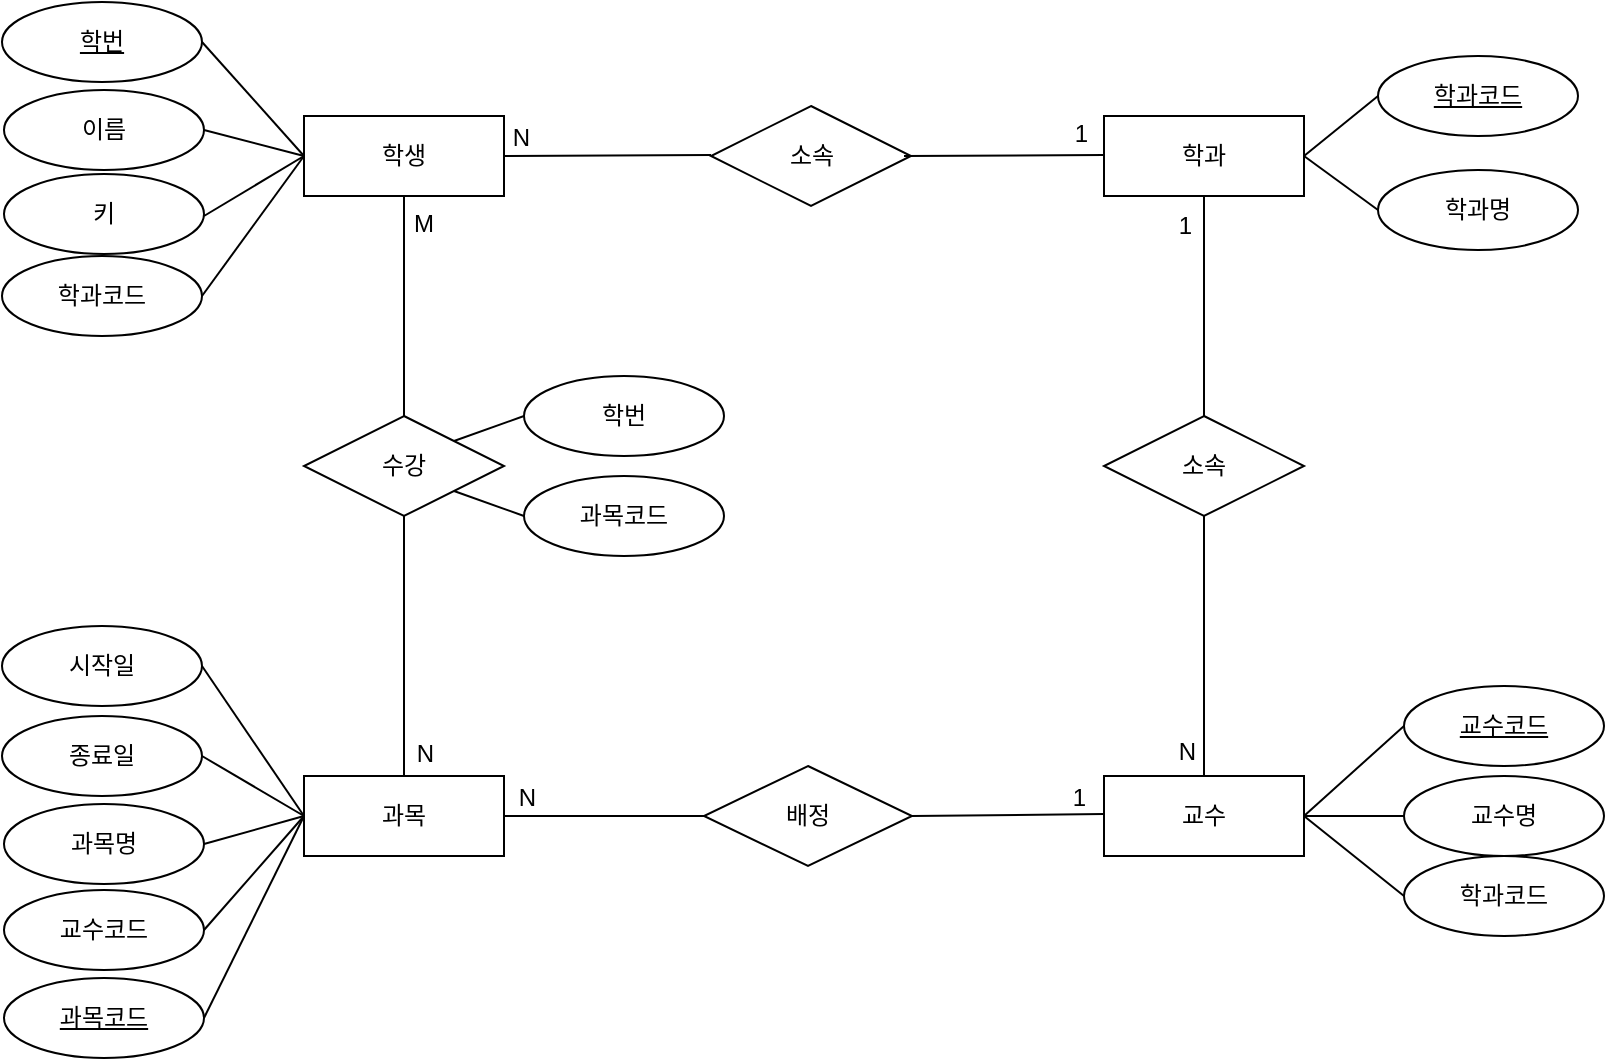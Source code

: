 <mxfile version="23.0.2" type="github" pages="2">
  <diagram name="erd" id="zrvRrGHf2FYSujszkYFT">
    <mxGraphModel dx="1434" dy="772" grid="0" gridSize="10" guides="1" tooltips="1" connect="1" arrows="1" fold="1" page="1" pageScale="1" pageWidth="827" pageHeight="1169" math="0" shadow="0">
      <root>
        <mxCell id="0" />
        <mxCell id="1" parent="0" />
        <mxCell id="1-gHV8yw1HiO9g8ATsyc-1" value="학생" style="whiteSpace=wrap;html=1;align=center;" vertex="1" parent="1">
          <mxGeometry x="170" y="90" width="100" height="40" as="geometry" />
        </mxCell>
        <mxCell id="1-gHV8yw1HiO9g8ATsyc-2" value="학번" style="ellipse;whiteSpace=wrap;html=1;align=center;fontStyle=4;" vertex="1" parent="1">
          <mxGeometry x="19" y="33" width="100" height="40" as="geometry" />
        </mxCell>
        <mxCell id="1-gHV8yw1HiO9g8ATsyc-3" value="이름" style="ellipse;whiteSpace=wrap;html=1;align=center;" vertex="1" parent="1">
          <mxGeometry x="20" y="77" width="100" height="40" as="geometry" />
        </mxCell>
        <mxCell id="1-gHV8yw1HiO9g8ATsyc-4" value="키" style="ellipse;whiteSpace=wrap;html=1;align=center;" vertex="1" parent="1">
          <mxGeometry x="20" y="119" width="100" height="40" as="geometry" />
        </mxCell>
        <mxCell id="1-gHV8yw1HiO9g8ATsyc-5" value="학과코드" style="ellipse;whiteSpace=wrap;html=1;align=center;" vertex="1" parent="1">
          <mxGeometry x="19" y="160" width="100" height="40" as="geometry" />
        </mxCell>
        <mxCell id="1-gHV8yw1HiO9g8ATsyc-6" value="학과" style="whiteSpace=wrap;html=1;align=center;" vertex="1" parent="1">
          <mxGeometry x="570" y="90" width="100" height="40" as="geometry" />
        </mxCell>
        <mxCell id="1-gHV8yw1HiO9g8ATsyc-7" value="학과코드" style="ellipse;whiteSpace=wrap;html=1;align=center;fontStyle=4;" vertex="1" parent="1">
          <mxGeometry x="707" y="60" width="100" height="40" as="geometry" />
        </mxCell>
        <mxCell id="1-gHV8yw1HiO9g8ATsyc-8" value="학과명" style="ellipse;whiteSpace=wrap;html=1;align=center;" vertex="1" parent="1">
          <mxGeometry x="707" y="117" width="100" height="40" as="geometry" />
        </mxCell>
        <mxCell id="1-gHV8yw1HiO9g8ATsyc-11" value="교수" style="whiteSpace=wrap;html=1;align=center;" vertex="1" parent="1">
          <mxGeometry x="570" y="420" width="100" height="40" as="geometry" />
        </mxCell>
        <mxCell id="1-gHV8yw1HiO9g8ATsyc-12" value="교수코드" style="ellipse;whiteSpace=wrap;html=1;align=center;fontStyle=4;" vertex="1" parent="1">
          <mxGeometry x="720" y="375" width="100" height="40" as="geometry" />
        </mxCell>
        <mxCell id="1-gHV8yw1HiO9g8ATsyc-13" value="교수명" style="ellipse;whiteSpace=wrap;html=1;align=center;" vertex="1" parent="1">
          <mxGeometry x="720" y="420" width="100" height="40" as="geometry" />
        </mxCell>
        <mxCell id="1-gHV8yw1HiO9g8ATsyc-14" value="학과코드" style="ellipse;whiteSpace=wrap;html=1;align=center;" vertex="1" parent="1">
          <mxGeometry x="720" y="460" width="100" height="40" as="geometry" />
        </mxCell>
        <mxCell id="1-gHV8yw1HiO9g8ATsyc-15" value="과목" style="whiteSpace=wrap;html=1;align=center;" vertex="1" parent="1">
          <mxGeometry x="170" y="420" width="100" height="40" as="geometry" />
        </mxCell>
        <mxCell id="1-gHV8yw1HiO9g8ATsyc-16" value="과목코드" style="ellipse;whiteSpace=wrap;html=1;align=center;fontStyle=4;" vertex="1" parent="1">
          <mxGeometry x="20" y="521" width="100" height="40" as="geometry" />
        </mxCell>
        <mxCell id="1-gHV8yw1HiO9g8ATsyc-17" value="과목명" style="ellipse;whiteSpace=wrap;html=1;align=center;" vertex="1" parent="1">
          <mxGeometry x="20" y="434" width="100" height="40" as="geometry" />
        </mxCell>
        <mxCell id="1-gHV8yw1HiO9g8ATsyc-18" value="교수코드" style="ellipse;whiteSpace=wrap;html=1;align=center;" vertex="1" parent="1">
          <mxGeometry x="20" y="477" width="100" height="40" as="geometry" />
        </mxCell>
        <mxCell id="1-gHV8yw1HiO9g8ATsyc-19" value="시작일" style="ellipse;whiteSpace=wrap;html=1;align=center;" vertex="1" parent="1">
          <mxGeometry x="19" y="345" width="100" height="40" as="geometry" />
        </mxCell>
        <mxCell id="1-gHV8yw1HiO9g8ATsyc-20" value="종료일" style="ellipse;whiteSpace=wrap;html=1;align=center;" vertex="1" parent="1">
          <mxGeometry x="19" y="390" width="100" height="40" as="geometry" />
        </mxCell>
        <mxCell id="1-gHV8yw1HiO9g8ATsyc-23" value="소속" style="shape=rhombus;perimeter=rhombusPerimeter;whiteSpace=wrap;html=1;align=center;" vertex="1" parent="1">
          <mxGeometry x="570" y="240" width="100" height="50" as="geometry" />
        </mxCell>
        <mxCell id="1-gHV8yw1HiO9g8ATsyc-25" value="소속" style="shape=rhombus;perimeter=rhombusPerimeter;whiteSpace=wrap;html=1;align=center;" vertex="1" parent="1">
          <mxGeometry x="373.5" y="85" width="100" height="50" as="geometry" />
        </mxCell>
        <mxCell id="1-gHV8yw1HiO9g8ATsyc-26" value="" style="endArrow=none;html=1;rounded=0;" edge="1" parent="1">
          <mxGeometry relative="1" as="geometry">
            <mxPoint x="470" y="110" as="sourcePoint" />
            <mxPoint x="570" y="109.5" as="targetPoint" />
          </mxGeometry>
        </mxCell>
        <mxCell id="1-gHV8yw1HiO9g8ATsyc-27" value="1" style="resizable=0;html=1;whiteSpace=wrap;align=right;verticalAlign=bottom;" connectable="0" vertex="1" parent="1-gHV8yw1HiO9g8ATsyc-26">
          <mxGeometry x="1" relative="1" as="geometry">
            <mxPoint x="-6" y="-2" as="offset" />
          </mxGeometry>
        </mxCell>
        <mxCell id="1-gHV8yw1HiO9g8ATsyc-28" value="" style="endArrow=none;html=1;rounded=0;" edge="1" parent="1">
          <mxGeometry relative="1" as="geometry">
            <mxPoint x="270" y="110" as="sourcePoint" />
            <mxPoint x="373.5" y="109.5" as="targetPoint" />
          </mxGeometry>
        </mxCell>
        <mxCell id="1-gHV8yw1HiO9g8ATsyc-29" value="N" style="resizable=0;html=1;whiteSpace=wrap;align=right;verticalAlign=bottom;" connectable="0" vertex="1" parent="1-gHV8yw1HiO9g8ATsyc-28">
          <mxGeometry x="1" relative="1" as="geometry">
            <mxPoint x="-89" as="offset" />
          </mxGeometry>
        </mxCell>
        <mxCell id="1-gHV8yw1HiO9g8ATsyc-30" value="" style="endArrow=none;html=1;rounded=0;entryX=0.5;entryY=0;entryDx=0;entryDy=0;exitX=0.5;exitY=1;exitDx=0;exitDy=0;" edge="1" parent="1" source="1-gHV8yw1HiO9g8ATsyc-23" target="1-gHV8yw1HiO9g8ATsyc-11">
          <mxGeometry relative="1" as="geometry">
            <mxPoint x="340" y="400" as="sourcePoint" />
            <mxPoint x="500" y="400" as="targetPoint" />
          </mxGeometry>
        </mxCell>
        <mxCell id="1-gHV8yw1HiO9g8ATsyc-31" value="N" style="resizable=0;html=1;whiteSpace=wrap;align=right;verticalAlign=bottom;" connectable="0" vertex="1" parent="1-gHV8yw1HiO9g8ATsyc-30">
          <mxGeometry x="1" relative="1" as="geometry">
            <mxPoint x="-3" y="-4" as="offset" />
          </mxGeometry>
        </mxCell>
        <mxCell id="1-gHV8yw1HiO9g8ATsyc-32" value="" style="endArrow=none;html=1;rounded=0;entryX=0.5;entryY=1;entryDx=0;entryDy=0;exitX=0.5;exitY=0;exitDx=0;exitDy=0;" edge="1" parent="1" source="1-gHV8yw1HiO9g8ATsyc-23" target="1-gHV8yw1HiO9g8ATsyc-6">
          <mxGeometry relative="1" as="geometry">
            <mxPoint x="520" y="210" as="sourcePoint" />
            <mxPoint x="680" y="210" as="targetPoint" />
          </mxGeometry>
        </mxCell>
        <mxCell id="1-gHV8yw1HiO9g8ATsyc-33" value="1" style="resizable=0;html=1;whiteSpace=wrap;align=right;verticalAlign=bottom;" connectable="0" vertex="1" parent="1-gHV8yw1HiO9g8ATsyc-32">
          <mxGeometry x="1" relative="1" as="geometry">
            <mxPoint x="-5" y="23" as="offset" />
          </mxGeometry>
        </mxCell>
        <mxCell id="1-gHV8yw1HiO9g8ATsyc-34" value="배정" style="shape=rhombus;perimeter=rhombusPerimeter;whiteSpace=wrap;html=1;align=center;" vertex="1" parent="1">
          <mxGeometry x="370" y="415" width="104" height="50" as="geometry" />
        </mxCell>
        <mxCell id="1-gHV8yw1HiO9g8ATsyc-35" value="" style="endArrow=none;html=1;rounded=0;exitX=1;exitY=0.5;exitDx=0;exitDy=0;" edge="1" parent="1" source="1-gHV8yw1HiO9g8ATsyc-34">
          <mxGeometry relative="1" as="geometry">
            <mxPoint x="480" y="439" as="sourcePoint" />
            <mxPoint x="570" y="439" as="targetPoint" />
          </mxGeometry>
        </mxCell>
        <mxCell id="1-gHV8yw1HiO9g8ATsyc-36" value="1" style="resizable=0;html=1;whiteSpace=wrap;align=right;verticalAlign=bottom;" connectable="0" vertex="1" parent="1-gHV8yw1HiO9g8ATsyc-35">
          <mxGeometry x="1" relative="1" as="geometry">
            <mxPoint x="-7" as="offset" />
          </mxGeometry>
        </mxCell>
        <mxCell id="1-gHV8yw1HiO9g8ATsyc-37" value="" style="endArrow=none;html=1;rounded=0;entryX=1;entryY=0.5;entryDx=0;entryDy=0;" edge="1" parent="1" target="1-gHV8yw1HiO9g8ATsyc-15">
          <mxGeometry relative="1" as="geometry">
            <mxPoint x="370" y="440" as="sourcePoint" />
            <mxPoint x="440" y="499.5" as="targetPoint" />
          </mxGeometry>
        </mxCell>
        <mxCell id="1-gHV8yw1HiO9g8ATsyc-38" value="N" style="resizable=0;html=1;whiteSpace=wrap;align=right;verticalAlign=bottom;" connectable="0" vertex="1" parent="1-gHV8yw1HiO9g8ATsyc-37">
          <mxGeometry x="1" relative="1" as="geometry">
            <mxPoint x="17" y="-1" as="offset" />
          </mxGeometry>
        </mxCell>
        <mxCell id="1-gHV8yw1HiO9g8ATsyc-41" value="" style="endArrow=none;html=1;rounded=0;exitX=0.5;exitY=1;exitDx=0;exitDy=0;" edge="1" parent="1" source="1-gHV8yw1HiO9g8ATsyc-1" target="1-gHV8yw1HiO9g8ATsyc-15">
          <mxGeometry relative="1" as="geometry">
            <mxPoint x="340" y="400" as="sourcePoint" />
            <mxPoint x="500" y="400" as="targetPoint" />
          </mxGeometry>
        </mxCell>
        <mxCell id="1-gHV8yw1HiO9g8ATsyc-42" value="M" style="resizable=0;html=1;whiteSpace=wrap;align=left;verticalAlign=bottom;" connectable="0" vertex="1" parent="1-gHV8yw1HiO9g8ATsyc-41">
          <mxGeometry x="-1" relative="1" as="geometry">
            <mxPoint x="3" y="22" as="offset" />
          </mxGeometry>
        </mxCell>
        <mxCell id="1-gHV8yw1HiO9g8ATsyc-43" value="N" style="resizable=0;html=1;whiteSpace=wrap;align=right;verticalAlign=bottom;" connectable="0" vertex="1" parent="1-gHV8yw1HiO9g8ATsyc-41">
          <mxGeometry x="1" relative="1" as="geometry">
            <mxPoint x="16" y="-3" as="offset" />
          </mxGeometry>
        </mxCell>
        <mxCell id="1-gHV8yw1HiO9g8ATsyc-22" value="수강" style="shape=rhombus;perimeter=rhombusPerimeter;whiteSpace=wrap;html=1;align=center;" vertex="1" parent="1">
          <mxGeometry x="170" y="240" width="100" height="50" as="geometry" />
        </mxCell>
        <mxCell id="1-gHV8yw1HiO9g8ATsyc-44" value="" style="endArrow=none;html=1;rounded=0;entryX=1;entryY=0.5;entryDx=0;entryDy=0;exitX=0;exitY=0.5;exitDx=0;exitDy=0;" edge="1" parent="1" source="1-gHV8yw1HiO9g8ATsyc-12" target="1-gHV8yw1HiO9g8ATsyc-11">
          <mxGeometry relative="1" as="geometry">
            <mxPoint x="330" y="400" as="sourcePoint" />
            <mxPoint x="490" y="400" as="targetPoint" />
          </mxGeometry>
        </mxCell>
        <mxCell id="1-gHV8yw1HiO9g8ATsyc-45" value="" style="endArrow=none;html=1;rounded=0;entryX=1;entryY=0.5;entryDx=0;entryDy=0;exitX=0;exitY=0.5;exitDx=0;exitDy=0;" edge="1" parent="1" source="1-gHV8yw1HiO9g8ATsyc-13" target="1-gHV8yw1HiO9g8ATsyc-11">
          <mxGeometry relative="1" as="geometry">
            <mxPoint x="730" y="405" as="sourcePoint" />
            <mxPoint x="680" y="450" as="targetPoint" />
          </mxGeometry>
        </mxCell>
        <mxCell id="1-gHV8yw1HiO9g8ATsyc-46" value="" style="endArrow=none;html=1;rounded=0;entryX=1;entryY=0.5;entryDx=0;entryDy=0;exitX=0;exitY=0.5;exitDx=0;exitDy=0;" edge="1" parent="1" source="1-gHV8yw1HiO9g8ATsyc-14" target="1-gHV8yw1HiO9g8ATsyc-11">
          <mxGeometry relative="1" as="geometry">
            <mxPoint x="730" y="450" as="sourcePoint" />
            <mxPoint x="680" y="450" as="targetPoint" />
          </mxGeometry>
        </mxCell>
        <mxCell id="1-gHV8yw1HiO9g8ATsyc-47" value="" style="endArrow=none;html=1;rounded=0;entryX=1;entryY=0.5;entryDx=0;entryDy=0;exitX=0;exitY=0.5;exitDx=0;exitDy=0;" edge="1" parent="1" source="1-gHV8yw1HiO9g8ATsyc-15" target="1-gHV8yw1HiO9g8ATsyc-19">
          <mxGeometry relative="1" as="geometry">
            <mxPoint x="170" y="400" as="sourcePoint" />
            <mxPoint x="120" y="360" as="targetPoint" />
          </mxGeometry>
        </mxCell>
        <mxCell id="1-gHV8yw1HiO9g8ATsyc-48" value="" style="endArrow=none;html=1;rounded=0;entryX=1;entryY=0.5;entryDx=0;entryDy=0;" edge="1" parent="1" target="1-gHV8yw1HiO9g8ATsyc-20">
          <mxGeometry relative="1" as="geometry">
            <mxPoint x="170" y="440" as="sourcePoint" />
            <mxPoint x="129" y="375" as="targetPoint" />
          </mxGeometry>
        </mxCell>
        <mxCell id="1-gHV8yw1HiO9g8ATsyc-49" value="" style="endArrow=none;html=1;rounded=0;entryX=1;entryY=0.5;entryDx=0;entryDy=0;exitX=0;exitY=0.5;exitDx=0;exitDy=0;" edge="1" parent="1" source="1-gHV8yw1HiO9g8ATsyc-15" target="1-gHV8yw1HiO9g8ATsyc-17">
          <mxGeometry relative="1" as="geometry">
            <mxPoint x="180" y="450" as="sourcePoint" />
            <mxPoint x="129" y="420" as="targetPoint" />
          </mxGeometry>
        </mxCell>
        <mxCell id="1-gHV8yw1HiO9g8ATsyc-50" value="" style="endArrow=none;html=1;rounded=0;entryX=1;entryY=0.5;entryDx=0;entryDy=0;exitX=0;exitY=0.5;exitDx=0;exitDy=0;" edge="1" parent="1" source="1-gHV8yw1HiO9g8ATsyc-15" target="1-gHV8yw1HiO9g8ATsyc-18">
          <mxGeometry relative="1" as="geometry">
            <mxPoint x="170" y="440" as="sourcePoint" />
            <mxPoint x="130" y="464" as="targetPoint" />
          </mxGeometry>
        </mxCell>
        <mxCell id="1-gHV8yw1HiO9g8ATsyc-51" value="" style="endArrow=none;html=1;rounded=0;entryX=1;entryY=0.5;entryDx=0;entryDy=0;exitX=0;exitY=0.5;exitDx=0;exitDy=0;" edge="1" parent="1" source="1-gHV8yw1HiO9g8ATsyc-15" target="1-gHV8yw1HiO9g8ATsyc-16">
          <mxGeometry relative="1" as="geometry">
            <mxPoint x="180" y="450" as="sourcePoint" />
            <mxPoint x="130" y="507" as="targetPoint" />
          </mxGeometry>
        </mxCell>
        <mxCell id="1-gHV8yw1HiO9g8ATsyc-52" value="" style="endArrow=none;html=1;rounded=0;exitX=0;exitY=0.5;exitDx=0;exitDy=0;" edge="1" parent="1" source="1-gHV8yw1HiO9g8ATsyc-1">
          <mxGeometry relative="1" as="geometry">
            <mxPoint x="170" y="255" as="sourcePoint" />
            <mxPoint x="119" y="180" as="targetPoint" />
          </mxGeometry>
        </mxCell>
        <mxCell id="1-gHV8yw1HiO9g8ATsyc-53" value="" style="endArrow=none;html=1;rounded=0;exitX=0;exitY=0.5;exitDx=0;exitDy=0;" edge="1" parent="1" source="1-gHV8yw1HiO9g8ATsyc-1">
          <mxGeometry relative="1" as="geometry">
            <mxPoint x="170" y="70" as="sourcePoint" />
            <mxPoint x="120" y="140" as="targetPoint" />
          </mxGeometry>
        </mxCell>
        <mxCell id="1-gHV8yw1HiO9g8ATsyc-54" value="" style="endArrow=none;html=1;rounded=0;exitX=0;exitY=0.5;exitDx=0;exitDy=0;entryX=1;entryY=0.5;entryDx=0;entryDy=0;" edge="1" parent="1" source="1-gHV8yw1HiO9g8ATsyc-1" target="1-gHV8yw1HiO9g8ATsyc-3">
          <mxGeometry relative="1" as="geometry">
            <mxPoint x="180" y="120" as="sourcePoint" />
            <mxPoint x="130" y="150" as="targetPoint" />
          </mxGeometry>
        </mxCell>
        <mxCell id="1-gHV8yw1HiO9g8ATsyc-55" value="" style="endArrow=none;html=1;rounded=0;exitX=0;exitY=0.5;exitDx=0;exitDy=0;entryX=1;entryY=0.5;entryDx=0;entryDy=0;" edge="1" parent="1" source="1-gHV8yw1HiO9g8ATsyc-1" target="1-gHV8yw1HiO9g8ATsyc-2">
          <mxGeometry relative="1" as="geometry">
            <mxPoint x="180" y="120" as="sourcePoint" />
            <mxPoint x="130" y="107" as="targetPoint" />
          </mxGeometry>
        </mxCell>
        <mxCell id="1-gHV8yw1HiO9g8ATsyc-56" value="" style="endArrow=none;html=1;rounded=0;entryX=1;entryY=0.5;entryDx=0;entryDy=0;exitX=0;exitY=0.5;exitDx=0;exitDy=0;" edge="1" parent="1" source="1-gHV8yw1HiO9g8ATsyc-7" target="1-gHV8yw1HiO9g8ATsyc-6">
          <mxGeometry relative="1" as="geometry">
            <mxPoint x="720" y="60" as="sourcePoint" />
            <mxPoint x="670" y="105" as="targetPoint" />
          </mxGeometry>
        </mxCell>
        <mxCell id="1-gHV8yw1HiO9g8ATsyc-57" value="" style="endArrow=none;html=1;rounded=0;exitX=0;exitY=0.5;exitDx=0;exitDy=0;" edge="1" parent="1" source="1-gHV8yw1HiO9g8ATsyc-8">
          <mxGeometry relative="1" as="geometry">
            <mxPoint x="717" y="90" as="sourcePoint" />
            <mxPoint x="670" y="110" as="targetPoint" />
          </mxGeometry>
        </mxCell>
        <mxCell id="1-gHV8yw1HiO9g8ATsyc-58" value="학번" style="ellipse;whiteSpace=wrap;html=1;align=center;" vertex="1" parent="1">
          <mxGeometry x="280" y="220" width="100" height="40" as="geometry" />
        </mxCell>
        <mxCell id="1-gHV8yw1HiO9g8ATsyc-59" value="과목코드" style="ellipse;whiteSpace=wrap;html=1;align=center;" vertex="1" parent="1">
          <mxGeometry x="280" y="270" width="100" height="40" as="geometry" />
        </mxCell>
        <mxCell id="1-gHV8yw1HiO9g8ATsyc-60" value="" style="endArrow=none;html=1;rounded=0;exitX=1;exitY=0;exitDx=0;exitDy=0;entryX=0;entryY=0.5;entryDx=0;entryDy=0;" edge="1" parent="1" source="1-gHV8yw1HiO9g8ATsyc-22" target="1-gHV8yw1HiO9g8ATsyc-58">
          <mxGeometry relative="1" as="geometry">
            <mxPoint x="330" y="400" as="sourcePoint" />
            <mxPoint x="490" y="400" as="targetPoint" />
          </mxGeometry>
        </mxCell>
        <mxCell id="1-gHV8yw1HiO9g8ATsyc-61" value="" style="endArrow=none;html=1;rounded=0;exitX=1;exitY=1;exitDx=0;exitDy=0;entryX=0;entryY=0.5;entryDx=0;entryDy=0;" edge="1" parent="1" source="1-gHV8yw1HiO9g8ATsyc-22" target="1-gHV8yw1HiO9g8ATsyc-59">
          <mxGeometry relative="1" as="geometry">
            <mxPoint x="255" y="263" as="sourcePoint" />
            <mxPoint x="290" y="250" as="targetPoint" />
          </mxGeometry>
        </mxCell>
      </root>
    </mxGraphModel>
  </diagram>
  <diagram id="dgVuSwTPxkspl1PmIZtG" name="릴레이션">
    <mxGraphModel dx="1434" dy="772" grid="0" gridSize="10" guides="1" tooltips="1" connect="1" arrows="1" fold="1" page="1" pageScale="1" pageWidth="827" pageHeight="1169" math="0" shadow="0">
      <root>
        <mxCell id="0" />
        <mxCell id="1" parent="0" />
        <mxCell id="wxQTzvH6X1LhmzvfSKaS-21" value="학생" style="shape=table;startSize=30;container=1;collapsible=1;childLayout=tableLayout;fixedRows=1;rowLines=0;fontStyle=1;align=center;resizeLast=1;html=1;whiteSpace=wrap;" vertex="1" parent="1">
          <mxGeometry x="48" y="51" width="180" height="150" as="geometry" />
        </mxCell>
        <mxCell id="wxQTzvH6X1LhmzvfSKaS-22" value="" style="shape=tableRow;horizontal=0;startSize=0;swimlaneHead=0;swimlaneBody=0;fillColor=none;collapsible=0;dropTarget=0;points=[[0,0.5],[1,0.5]];portConstraint=eastwest;top=0;left=0;right=0;bottom=0;html=1;" vertex="1" parent="wxQTzvH6X1LhmzvfSKaS-21">
          <mxGeometry y="30" width="180" height="30" as="geometry" />
        </mxCell>
        <mxCell id="wxQTzvH6X1LhmzvfSKaS-23" value="PK" style="shape=partialRectangle;connectable=0;fillColor=none;top=0;left=0;bottom=0;right=0;fontStyle=1;overflow=hidden;html=1;whiteSpace=wrap;" vertex="1" parent="wxQTzvH6X1LhmzvfSKaS-22">
          <mxGeometry width="60" height="30" as="geometry">
            <mxRectangle width="60" height="30" as="alternateBounds" />
          </mxGeometry>
        </mxCell>
        <mxCell id="wxQTzvH6X1LhmzvfSKaS-24" value="학번" style="shape=partialRectangle;connectable=0;fillColor=none;top=0;left=0;bottom=0;right=0;align=left;spacingLeft=6;fontStyle=5;overflow=hidden;html=1;whiteSpace=wrap;" vertex="1" parent="wxQTzvH6X1LhmzvfSKaS-22">
          <mxGeometry x="60" width="120" height="30" as="geometry">
            <mxRectangle width="120" height="30" as="alternateBounds" />
          </mxGeometry>
        </mxCell>
        <mxCell id="wxQTzvH6X1LhmzvfSKaS-25" value="" style="shape=tableRow;horizontal=0;startSize=0;swimlaneHead=0;swimlaneBody=0;fillColor=none;collapsible=0;dropTarget=0;points=[[0,0.5],[1,0.5]];portConstraint=eastwest;top=0;left=0;right=0;bottom=1;html=1;" vertex="1" parent="wxQTzvH6X1LhmzvfSKaS-21">
          <mxGeometry y="60" width="180" height="30" as="geometry" />
        </mxCell>
        <mxCell id="wxQTzvH6X1LhmzvfSKaS-26" value="FK" style="shape=partialRectangle;connectable=0;fillColor=none;top=0;left=0;bottom=0;right=0;fontStyle=1;overflow=hidden;html=1;whiteSpace=wrap;" vertex="1" parent="wxQTzvH6X1LhmzvfSKaS-25">
          <mxGeometry width="60" height="30" as="geometry">
            <mxRectangle width="60" height="30" as="alternateBounds" />
          </mxGeometry>
        </mxCell>
        <mxCell id="wxQTzvH6X1LhmzvfSKaS-27" value="학과코드" style="shape=partialRectangle;connectable=0;fillColor=none;top=0;left=0;bottom=0;right=0;align=left;spacingLeft=6;fontStyle=5;overflow=hidden;html=1;whiteSpace=wrap;" vertex="1" parent="wxQTzvH6X1LhmzvfSKaS-25">
          <mxGeometry x="60" width="120" height="30" as="geometry">
            <mxRectangle width="120" height="30" as="alternateBounds" />
          </mxGeometry>
        </mxCell>
        <mxCell id="wxQTzvH6X1LhmzvfSKaS-28" value="" style="shape=tableRow;horizontal=0;startSize=0;swimlaneHead=0;swimlaneBody=0;fillColor=none;collapsible=0;dropTarget=0;points=[[0,0.5],[1,0.5]];portConstraint=eastwest;top=0;left=0;right=0;bottom=0;html=1;" vertex="1" parent="wxQTzvH6X1LhmzvfSKaS-21">
          <mxGeometry y="90" width="180" height="30" as="geometry" />
        </mxCell>
        <mxCell id="wxQTzvH6X1LhmzvfSKaS-29" value="" style="shape=partialRectangle;connectable=0;fillColor=none;top=0;left=0;bottom=0;right=0;editable=1;overflow=hidden;html=1;whiteSpace=wrap;" vertex="1" parent="wxQTzvH6X1LhmzvfSKaS-28">
          <mxGeometry width="60" height="30" as="geometry">
            <mxRectangle width="60" height="30" as="alternateBounds" />
          </mxGeometry>
        </mxCell>
        <mxCell id="wxQTzvH6X1LhmzvfSKaS-30" value="이름" style="shape=partialRectangle;connectable=0;fillColor=none;top=0;left=0;bottom=0;right=0;align=left;spacingLeft=6;overflow=hidden;html=1;whiteSpace=wrap;" vertex="1" parent="wxQTzvH6X1LhmzvfSKaS-28">
          <mxGeometry x="60" width="120" height="30" as="geometry">
            <mxRectangle width="120" height="30" as="alternateBounds" />
          </mxGeometry>
        </mxCell>
        <mxCell id="wxQTzvH6X1LhmzvfSKaS-31" value="" style="shape=tableRow;horizontal=0;startSize=0;swimlaneHead=0;swimlaneBody=0;fillColor=none;collapsible=0;dropTarget=0;points=[[0,0.5],[1,0.5]];portConstraint=eastwest;top=0;left=0;right=0;bottom=0;html=1;" vertex="1" parent="wxQTzvH6X1LhmzvfSKaS-21">
          <mxGeometry y="120" width="180" height="30" as="geometry" />
        </mxCell>
        <mxCell id="wxQTzvH6X1LhmzvfSKaS-32" value="" style="shape=partialRectangle;connectable=0;fillColor=none;top=0;left=0;bottom=0;right=0;editable=1;overflow=hidden;html=1;whiteSpace=wrap;" vertex="1" parent="wxQTzvH6X1LhmzvfSKaS-31">
          <mxGeometry width="60" height="30" as="geometry">
            <mxRectangle width="60" height="30" as="alternateBounds" />
          </mxGeometry>
        </mxCell>
        <mxCell id="wxQTzvH6X1LhmzvfSKaS-33" value="키" style="shape=partialRectangle;connectable=0;fillColor=none;top=0;left=0;bottom=0;right=0;align=left;spacingLeft=6;overflow=hidden;html=1;whiteSpace=wrap;" vertex="1" parent="wxQTzvH6X1LhmzvfSKaS-31">
          <mxGeometry x="60" width="120" height="30" as="geometry">
            <mxRectangle width="120" height="30" as="alternateBounds" />
          </mxGeometry>
        </mxCell>
        <mxCell id="wxQTzvH6X1LhmzvfSKaS-37" value="학과" style="shape=table;startSize=30;container=1;collapsible=1;childLayout=tableLayout;fixedRows=1;rowLines=0;fontStyle=1;align=center;resizeLast=1;html=1;whiteSpace=wrap;" vertex="1" parent="1">
          <mxGeometry x="592" y="51" width="180" height="90" as="geometry" />
        </mxCell>
        <mxCell id="wxQTzvH6X1LhmzvfSKaS-41" value="" style="shape=tableRow;horizontal=0;startSize=0;swimlaneHead=0;swimlaneBody=0;fillColor=none;collapsible=0;dropTarget=0;points=[[0,0.5],[1,0.5]];portConstraint=eastwest;top=0;left=0;right=0;bottom=1;html=1;" vertex="1" parent="wxQTzvH6X1LhmzvfSKaS-37">
          <mxGeometry y="30" width="180" height="30" as="geometry" />
        </mxCell>
        <mxCell id="wxQTzvH6X1LhmzvfSKaS-42" value="PK" style="shape=partialRectangle;connectable=0;fillColor=none;top=0;left=0;bottom=0;right=0;fontStyle=1;overflow=hidden;html=1;whiteSpace=wrap;" vertex="1" parent="wxQTzvH6X1LhmzvfSKaS-41">
          <mxGeometry width="60" height="30" as="geometry">
            <mxRectangle width="60" height="30" as="alternateBounds" />
          </mxGeometry>
        </mxCell>
        <mxCell id="wxQTzvH6X1LhmzvfSKaS-43" value="학과코드" style="shape=partialRectangle;connectable=0;fillColor=none;top=0;left=0;bottom=0;right=0;align=left;spacingLeft=6;fontStyle=5;overflow=hidden;html=1;whiteSpace=wrap;" vertex="1" parent="wxQTzvH6X1LhmzvfSKaS-41">
          <mxGeometry x="60" width="120" height="30" as="geometry">
            <mxRectangle width="120" height="30" as="alternateBounds" />
          </mxGeometry>
        </mxCell>
        <mxCell id="wxQTzvH6X1LhmzvfSKaS-44" value="" style="shape=tableRow;horizontal=0;startSize=0;swimlaneHead=0;swimlaneBody=0;fillColor=none;collapsible=0;dropTarget=0;points=[[0,0.5],[1,0.5]];portConstraint=eastwest;top=0;left=0;right=0;bottom=0;html=1;" vertex="1" parent="wxQTzvH6X1LhmzvfSKaS-37">
          <mxGeometry y="60" width="180" height="30" as="geometry" />
        </mxCell>
        <mxCell id="wxQTzvH6X1LhmzvfSKaS-45" value="" style="shape=partialRectangle;connectable=0;fillColor=none;top=0;left=0;bottom=0;right=0;editable=1;overflow=hidden;html=1;whiteSpace=wrap;" vertex="1" parent="wxQTzvH6X1LhmzvfSKaS-44">
          <mxGeometry width="60" height="30" as="geometry">
            <mxRectangle width="60" height="30" as="alternateBounds" />
          </mxGeometry>
        </mxCell>
        <mxCell id="wxQTzvH6X1LhmzvfSKaS-46" value="학과명" style="shape=partialRectangle;connectable=0;fillColor=none;top=0;left=0;bottom=0;right=0;align=left;spacingLeft=6;overflow=hidden;html=1;whiteSpace=wrap;" vertex="1" parent="wxQTzvH6X1LhmzvfSKaS-44">
          <mxGeometry x="60" width="120" height="30" as="geometry">
            <mxRectangle width="120" height="30" as="alternateBounds" />
          </mxGeometry>
        </mxCell>
        <mxCell id="wxQTzvH6X1LhmzvfSKaS-50" value="수강" style="shape=table;startSize=30;container=1;collapsible=1;childLayout=tableLayout;fixedRows=1;rowLines=0;fontStyle=1;align=center;resizeLast=1;html=1;whiteSpace=wrap;" vertex="1" parent="1">
          <mxGeometry x="298" y="340" width="180" height="120" as="geometry" />
        </mxCell>
        <mxCell id="wxQTzvH6X1LhmzvfSKaS-51" value="" style="shape=tableRow;horizontal=0;startSize=0;swimlaneHead=0;swimlaneBody=0;fillColor=none;collapsible=0;dropTarget=0;points=[[0,0.5],[1,0.5]];portConstraint=eastwest;top=0;left=0;right=0;bottom=0;html=1;" vertex="1" parent="wxQTzvH6X1LhmzvfSKaS-50">
          <mxGeometry y="30" width="180" height="30" as="geometry" />
        </mxCell>
        <mxCell id="wxQTzvH6X1LhmzvfSKaS-52" value="PK" style="shape=partialRectangle;connectable=0;fillColor=none;top=0;left=0;bottom=0;right=0;fontStyle=1;overflow=hidden;html=1;whiteSpace=wrap;" vertex="1" parent="wxQTzvH6X1LhmzvfSKaS-51">
          <mxGeometry width="60" height="30" as="geometry">
            <mxRectangle width="60" height="30" as="alternateBounds" />
          </mxGeometry>
        </mxCell>
        <mxCell id="wxQTzvH6X1LhmzvfSKaS-53" value="수강코드" style="shape=partialRectangle;connectable=0;fillColor=none;top=0;left=0;bottom=0;right=0;align=left;spacingLeft=6;fontStyle=5;overflow=hidden;html=1;whiteSpace=wrap;" vertex="1" parent="wxQTzvH6X1LhmzvfSKaS-51">
          <mxGeometry x="60" width="120" height="30" as="geometry">
            <mxRectangle width="120" height="30" as="alternateBounds" />
          </mxGeometry>
        </mxCell>
        <mxCell id="wxQTzvH6X1LhmzvfSKaS-63" value="" style="shape=tableRow;horizontal=0;startSize=0;swimlaneHead=0;swimlaneBody=0;fillColor=none;collapsible=0;dropTarget=0;points=[[0,0.5],[1,0.5]];portConstraint=eastwest;top=0;left=0;right=0;bottom=0;html=1;" vertex="1" parent="wxQTzvH6X1LhmzvfSKaS-50">
          <mxGeometry y="60" width="180" height="30" as="geometry" />
        </mxCell>
        <mxCell id="wxQTzvH6X1LhmzvfSKaS-64" value="FK" style="shape=partialRectangle;connectable=0;fillColor=none;top=0;left=0;bottom=0;right=0;fontStyle=1;overflow=hidden;html=1;whiteSpace=wrap;" vertex="1" parent="wxQTzvH6X1LhmzvfSKaS-63">
          <mxGeometry width="60" height="30" as="geometry">
            <mxRectangle width="60" height="30" as="alternateBounds" />
          </mxGeometry>
        </mxCell>
        <mxCell id="wxQTzvH6X1LhmzvfSKaS-65" value="학번" style="shape=partialRectangle;connectable=0;fillColor=none;top=0;left=0;bottom=0;right=0;align=left;spacingLeft=6;fontStyle=5;overflow=hidden;html=1;whiteSpace=wrap;" vertex="1" parent="wxQTzvH6X1LhmzvfSKaS-63">
          <mxGeometry x="60" width="120" height="30" as="geometry">
            <mxRectangle width="120" height="30" as="alternateBounds" />
          </mxGeometry>
        </mxCell>
        <mxCell id="wxQTzvH6X1LhmzvfSKaS-54" value="" style="shape=tableRow;horizontal=0;startSize=0;swimlaneHead=0;swimlaneBody=0;fillColor=none;collapsible=0;dropTarget=0;points=[[0,0.5],[1,0.5]];portConstraint=eastwest;top=0;left=0;right=0;bottom=1;html=1;" vertex="1" parent="wxQTzvH6X1LhmzvfSKaS-50">
          <mxGeometry y="90" width="180" height="30" as="geometry" />
        </mxCell>
        <mxCell id="wxQTzvH6X1LhmzvfSKaS-55" value="FK" style="shape=partialRectangle;connectable=0;fillColor=none;top=0;left=0;bottom=0;right=0;fontStyle=1;overflow=hidden;html=1;whiteSpace=wrap;" vertex="1" parent="wxQTzvH6X1LhmzvfSKaS-54">
          <mxGeometry width="60" height="30" as="geometry">
            <mxRectangle width="60" height="30" as="alternateBounds" />
          </mxGeometry>
        </mxCell>
        <mxCell id="wxQTzvH6X1LhmzvfSKaS-56" value="과목코드" style="shape=partialRectangle;connectable=0;fillColor=none;top=0;left=0;bottom=0;right=0;align=left;spacingLeft=6;fontStyle=5;overflow=hidden;html=1;whiteSpace=wrap;" vertex="1" parent="wxQTzvH6X1LhmzvfSKaS-54">
          <mxGeometry x="60" width="120" height="30" as="geometry">
            <mxRectangle width="120" height="30" as="alternateBounds" />
          </mxGeometry>
        </mxCell>
        <mxCell id="wxQTzvH6X1LhmzvfSKaS-66" value="과목" style="shape=table;startSize=30;container=1;collapsible=1;childLayout=tableLayout;fixedRows=1;rowLines=0;fontStyle=1;align=center;resizeLast=1;html=1;whiteSpace=wrap;" vertex="1" parent="1">
          <mxGeometry x="38" y="474" width="180" height="180" as="geometry" />
        </mxCell>
        <mxCell id="wxQTzvH6X1LhmzvfSKaS-67" value="" style="shape=tableRow;horizontal=0;startSize=0;swimlaneHead=0;swimlaneBody=0;fillColor=none;collapsible=0;dropTarget=0;points=[[0,0.5],[1,0.5]];portConstraint=eastwest;top=0;left=0;right=0;bottom=0;html=1;" vertex="1" parent="wxQTzvH6X1LhmzvfSKaS-66">
          <mxGeometry y="30" width="180" height="30" as="geometry" />
        </mxCell>
        <mxCell id="wxQTzvH6X1LhmzvfSKaS-68" value="PK" style="shape=partialRectangle;connectable=0;fillColor=none;top=0;left=0;bottom=0;right=0;fontStyle=1;overflow=hidden;html=1;whiteSpace=wrap;" vertex="1" parent="wxQTzvH6X1LhmzvfSKaS-67">
          <mxGeometry width="60" height="30" as="geometry">
            <mxRectangle width="60" height="30" as="alternateBounds" />
          </mxGeometry>
        </mxCell>
        <mxCell id="wxQTzvH6X1LhmzvfSKaS-69" value="과목코드" style="shape=partialRectangle;connectable=0;fillColor=none;top=0;left=0;bottom=0;right=0;align=left;spacingLeft=6;fontStyle=5;overflow=hidden;html=1;whiteSpace=wrap;" vertex="1" parent="wxQTzvH6X1LhmzvfSKaS-67">
          <mxGeometry x="60" width="120" height="30" as="geometry">
            <mxRectangle width="120" height="30" as="alternateBounds" />
          </mxGeometry>
        </mxCell>
        <mxCell id="wxQTzvH6X1LhmzvfSKaS-70" value="" style="shape=tableRow;horizontal=0;startSize=0;swimlaneHead=0;swimlaneBody=0;fillColor=none;collapsible=0;dropTarget=0;points=[[0,0.5],[1,0.5]];portConstraint=eastwest;top=0;left=0;right=0;bottom=1;html=1;" vertex="1" parent="wxQTzvH6X1LhmzvfSKaS-66">
          <mxGeometry y="60" width="180" height="30" as="geometry" />
        </mxCell>
        <mxCell id="wxQTzvH6X1LhmzvfSKaS-71" value="FK" style="shape=partialRectangle;connectable=0;fillColor=none;top=0;left=0;bottom=0;right=0;fontStyle=1;overflow=hidden;html=1;whiteSpace=wrap;" vertex="1" parent="wxQTzvH6X1LhmzvfSKaS-70">
          <mxGeometry width="60" height="30" as="geometry">
            <mxRectangle width="60" height="30" as="alternateBounds" />
          </mxGeometry>
        </mxCell>
        <mxCell id="wxQTzvH6X1LhmzvfSKaS-72" value="교수코드" style="shape=partialRectangle;connectable=0;fillColor=none;top=0;left=0;bottom=0;right=0;align=left;spacingLeft=6;fontStyle=5;overflow=hidden;html=1;whiteSpace=wrap;" vertex="1" parent="wxQTzvH6X1LhmzvfSKaS-70">
          <mxGeometry x="60" width="120" height="30" as="geometry">
            <mxRectangle width="120" height="30" as="alternateBounds" />
          </mxGeometry>
        </mxCell>
        <mxCell id="wxQTzvH6X1LhmzvfSKaS-73" value="" style="shape=tableRow;horizontal=0;startSize=0;swimlaneHead=0;swimlaneBody=0;fillColor=none;collapsible=0;dropTarget=0;points=[[0,0.5],[1,0.5]];portConstraint=eastwest;top=0;left=0;right=0;bottom=0;html=1;" vertex="1" parent="wxQTzvH6X1LhmzvfSKaS-66">
          <mxGeometry y="90" width="180" height="30" as="geometry" />
        </mxCell>
        <mxCell id="wxQTzvH6X1LhmzvfSKaS-74" value="" style="shape=partialRectangle;connectable=0;fillColor=none;top=0;left=0;bottom=0;right=0;editable=1;overflow=hidden;html=1;whiteSpace=wrap;" vertex="1" parent="wxQTzvH6X1LhmzvfSKaS-73">
          <mxGeometry width="60" height="30" as="geometry">
            <mxRectangle width="60" height="30" as="alternateBounds" />
          </mxGeometry>
        </mxCell>
        <mxCell id="wxQTzvH6X1LhmzvfSKaS-75" value="과목명" style="shape=partialRectangle;connectable=0;fillColor=none;top=0;left=0;bottom=0;right=0;align=left;spacingLeft=6;overflow=hidden;html=1;whiteSpace=wrap;" vertex="1" parent="wxQTzvH6X1LhmzvfSKaS-73">
          <mxGeometry x="60" width="120" height="30" as="geometry">
            <mxRectangle width="120" height="30" as="alternateBounds" />
          </mxGeometry>
        </mxCell>
        <mxCell id="wxQTzvH6X1LhmzvfSKaS-76" value="" style="shape=tableRow;horizontal=0;startSize=0;swimlaneHead=0;swimlaneBody=0;fillColor=none;collapsible=0;dropTarget=0;points=[[0,0.5],[1,0.5]];portConstraint=eastwest;top=0;left=0;right=0;bottom=0;html=1;" vertex="1" parent="wxQTzvH6X1LhmzvfSKaS-66">
          <mxGeometry y="120" width="180" height="30" as="geometry" />
        </mxCell>
        <mxCell id="wxQTzvH6X1LhmzvfSKaS-77" value="" style="shape=partialRectangle;connectable=0;fillColor=none;top=0;left=0;bottom=0;right=0;editable=1;overflow=hidden;html=1;whiteSpace=wrap;" vertex="1" parent="wxQTzvH6X1LhmzvfSKaS-76">
          <mxGeometry width="60" height="30" as="geometry">
            <mxRectangle width="60" height="30" as="alternateBounds" />
          </mxGeometry>
        </mxCell>
        <mxCell id="wxQTzvH6X1LhmzvfSKaS-78" value="시작일" style="shape=partialRectangle;connectable=0;fillColor=none;top=0;left=0;bottom=0;right=0;align=left;spacingLeft=6;overflow=hidden;html=1;whiteSpace=wrap;" vertex="1" parent="wxQTzvH6X1LhmzvfSKaS-76">
          <mxGeometry x="60" width="120" height="30" as="geometry">
            <mxRectangle width="120" height="30" as="alternateBounds" />
          </mxGeometry>
        </mxCell>
        <mxCell id="wxQTzvH6X1LhmzvfSKaS-82" value="" style="shape=tableRow;horizontal=0;startSize=0;swimlaneHead=0;swimlaneBody=0;fillColor=none;collapsible=0;dropTarget=0;points=[[0,0.5],[1,0.5]];portConstraint=eastwest;top=0;left=0;right=0;bottom=0;html=1;" vertex="1" parent="wxQTzvH6X1LhmzvfSKaS-66">
          <mxGeometry y="150" width="180" height="30" as="geometry" />
        </mxCell>
        <mxCell id="wxQTzvH6X1LhmzvfSKaS-83" value="" style="shape=partialRectangle;connectable=0;fillColor=none;top=0;left=0;bottom=0;right=0;editable=1;overflow=hidden;html=1;whiteSpace=wrap;" vertex="1" parent="wxQTzvH6X1LhmzvfSKaS-82">
          <mxGeometry width="60" height="30" as="geometry">
            <mxRectangle width="60" height="30" as="alternateBounds" />
          </mxGeometry>
        </mxCell>
        <mxCell id="wxQTzvH6X1LhmzvfSKaS-84" value="종료일" style="shape=partialRectangle;connectable=0;fillColor=none;top=0;left=0;bottom=0;right=0;align=left;spacingLeft=6;overflow=hidden;html=1;whiteSpace=wrap;" vertex="1" parent="wxQTzvH6X1LhmzvfSKaS-82">
          <mxGeometry x="60" width="120" height="30" as="geometry">
            <mxRectangle width="120" height="30" as="alternateBounds" />
          </mxGeometry>
        </mxCell>
        <mxCell id="wxQTzvH6X1LhmzvfSKaS-85" value="교수" style="shape=table;startSize=30;container=1;collapsible=1;childLayout=tableLayout;fixedRows=1;rowLines=0;fontStyle=1;align=center;resizeLast=1;html=1;whiteSpace=wrap;" vertex="1" parent="1">
          <mxGeometry x="612" y="504" width="180" height="120" as="geometry" />
        </mxCell>
        <mxCell id="wxQTzvH6X1LhmzvfSKaS-86" value="" style="shape=tableRow;horizontal=0;startSize=0;swimlaneHead=0;swimlaneBody=0;fillColor=none;collapsible=0;dropTarget=0;points=[[0,0.5],[1,0.5]];portConstraint=eastwest;top=0;left=0;right=0;bottom=0;html=1;" vertex="1" parent="wxQTzvH6X1LhmzvfSKaS-85">
          <mxGeometry y="30" width="180" height="30" as="geometry" />
        </mxCell>
        <mxCell id="wxQTzvH6X1LhmzvfSKaS-87" value="PK" style="shape=partialRectangle;connectable=0;fillColor=none;top=0;left=0;bottom=0;right=0;fontStyle=1;overflow=hidden;html=1;whiteSpace=wrap;" vertex="1" parent="wxQTzvH6X1LhmzvfSKaS-86">
          <mxGeometry width="60" height="30" as="geometry">
            <mxRectangle width="60" height="30" as="alternateBounds" />
          </mxGeometry>
        </mxCell>
        <mxCell id="wxQTzvH6X1LhmzvfSKaS-88" value="교수코드" style="shape=partialRectangle;connectable=0;fillColor=none;top=0;left=0;bottom=0;right=0;align=left;spacingLeft=6;fontStyle=5;overflow=hidden;html=1;whiteSpace=wrap;" vertex="1" parent="wxQTzvH6X1LhmzvfSKaS-86">
          <mxGeometry x="60" width="120" height="30" as="geometry">
            <mxRectangle width="120" height="30" as="alternateBounds" />
          </mxGeometry>
        </mxCell>
        <mxCell id="wxQTzvH6X1LhmzvfSKaS-89" value="" style="shape=tableRow;horizontal=0;startSize=0;swimlaneHead=0;swimlaneBody=0;fillColor=none;collapsible=0;dropTarget=0;points=[[0,0.5],[1,0.5]];portConstraint=eastwest;top=0;left=0;right=0;bottom=1;html=1;" vertex="1" parent="wxQTzvH6X1LhmzvfSKaS-85">
          <mxGeometry y="60" width="180" height="30" as="geometry" />
        </mxCell>
        <mxCell id="wxQTzvH6X1LhmzvfSKaS-90" value="FK" style="shape=partialRectangle;connectable=0;fillColor=none;top=0;left=0;bottom=0;right=0;fontStyle=1;overflow=hidden;html=1;whiteSpace=wrap;" vertex="1" parent="wxQTzvH6X1LhmzvfSKaS-89">
          <mxGeometry width="60" height="30" as="geometry">
            <mxRectangle width="60" height="30" as="alternateBounds" />
          </mxGeometry>
        </mxCell>
        <mxCell id="wxQTzvH6X1LhmzvfSKaS-91" value="학과코드" style="shape=partialRectangle;connectable=0;fillColor=none;top=0;left=0;bottom=0;right=0;align=left;spacingLeft=6;fontStyle=5;overflow=hidden;html=1;whiteSpace=wrap;" vertex="1" parent="wxQTzvH6X1LhmzvfSKaS-89">
          <mxGeometry x="60" width="120" height="30" as="geometry">
            <mxRectangle width="120" height="30" as="alternateBounds" />
          </mxGeometry>
        </mxCell>
        <mxCell id="wxQTzvH6X1LhmzvfSKaS-92" value="" style="shape=tableRow;horizontal=0;startSize=0;swimlaneHead=0;swimlaneBody=0;fillColor=none;collapsible=0;dropTarget=0;points=[[0,0.5],[1,0.5]];portConstraint=eastwest;top=0;left=0;right=0;bottom=0;html=1;" vertex="1" parent="wxQTzvH6X1LhmzvfSKaS-85">
          <mxGeometry y="90" width="180" height="30" as="geometry" />
        </mxCell>
        <mxCell id="wxQTzvH6X1LhmzvfSKaS-93" value="" style="shape=partialRectangle;connectable=0;fillColor=none;top=0;left=0;bottom=0;right=0;editable=1;overflow=hidden;html=1;whiteSpace=wrap;" vertex="1" parent="wxQTzvH6X1LhmzvfSKaS-92">
          <mxGeometry width="60" height="30" as="geometry">
            <mxRectangle width="60" height="30" as="alternateBounds" />
          </mxGeometry>
        </mxCell>
        <mxCell id="wxQTzvH6X1LhmzvfSKaS-94" value="교수명" style="shape=partialRectangle;connectable=0;fillColor=none;top=0;left=0;bottom=0;right=0;align=left;spacingLeft=6;overflow=hidden;html=1;whiteSpace=wrap;" vertex="1" parent="wxQTzvH6X1LhmzvfSKaS-92">
          <mxGeometry x="60" width="120" height="30" as="geometry">
            <mxRectangle width="120" height="30" as="alternateBounds" />
          </mxGeometry>
        </mxCell>
        <mxCell id="wxQTzvH6X1LhmzvfSKaS-114" value="" style="edgeStyle=entityRelationEdgeStyle;fontSize=12;html=1;endArrow=ERoneToMany;startArrow=ERmandOne;rounded=0;exitX=0;exitY=0.5;exitDx=0;exitDy=0;entryX=1;entryY=0.5;entryDx=0;entryDy=0;" edge="1" parent="1" source="wxQTzvH6X1LhmzvfSKaS-89" target="wxQTzvH6X1LhmzvfSKaS-73">
          <mxGeometry width="100" height="100" relative="1" as="geometry">
            <mxPoint x="362" y="447" as="sourcePoint" />
            <mxPoint x="462" y="347" as="targetPoint" />
          </mxGeometry>
        </mxCell>
        <mxCell id="wxQTzvH6X1LhmzvfSKaS-115" value="" style="edgeStyle=entityRelationEdgeStyle;fontSize=12;html=1;endArrow=ERoneToMany;startArrow=ERoneToMany;rounded=0;entryX=0;entryY=0.5;entryDx=0;entryDy=0;" edge="1" parent="1" source="wxQTzvH6X1LhmzvfSKaS-66" target="wxQTzvH6X1LhmzvfSKaS-51">
          <mxGeometry width="100" height="100" relative="1" as="geometry">
            <mxPoint x="64" y="530" as="sourcePoint" />
            <mxPoint x="359" y="395" as="targetPoint" />
          </mxGeometry>
        </mxCell>
        <mxCell id="wxQTzvH6X1LhmzvfSKaS-116" value="" style="edgeStyle=entityRelationEdgeStyle;fontSize=12;html=1;endArrow=ERoneToMany;startArrow=ERoneToMany;rounded=0;entryX=0;entryY=0.25;entryDx=0;entryDy=0;" edge="1" parent="1" target="wxQTzvH6X1LhmzvfSKaS-50">
          <mxGeometry width="100" height="100" relative="1" as="geometry">
            <mxPoint x="228" y="138" as="sourcePoint" />
            <mxPoint x="328" y="38" as="targetPoint" />
          </mxGeometry>
        </mxCell>
        <mxCell id="wxQTzvH6X1LhmzvfSKaS-117" value="" style="edgeStyle=entityRelationEdgeStyle;fontSize=12;html=1;endArrow=ERoneToMany;startArrow=ERmandOne;rounded=0;entryX=-0.011;entryY=0.733;entryDx=0;entryDy=0;entryPerimeter=0;exitX=1.011;exitY=0.167;exitDx=0;exitDy=0;exitPerimeter=0;" edge="1" parent="1" source="wxQTzvH6X1LhmzvfSKaS-41">
          <mxGeometry width="100" height="100" relative="1" as="geometry">
            <mxPoint x="517.98" y="104" as="sourcePoint" />
            <mxPoint x="612" y="562.99" as="targetPoint" />
          </mxGeometry>
        </mxCell>
      </root>
    </mxGraphModel>
  </diagram>
</mxfile>
